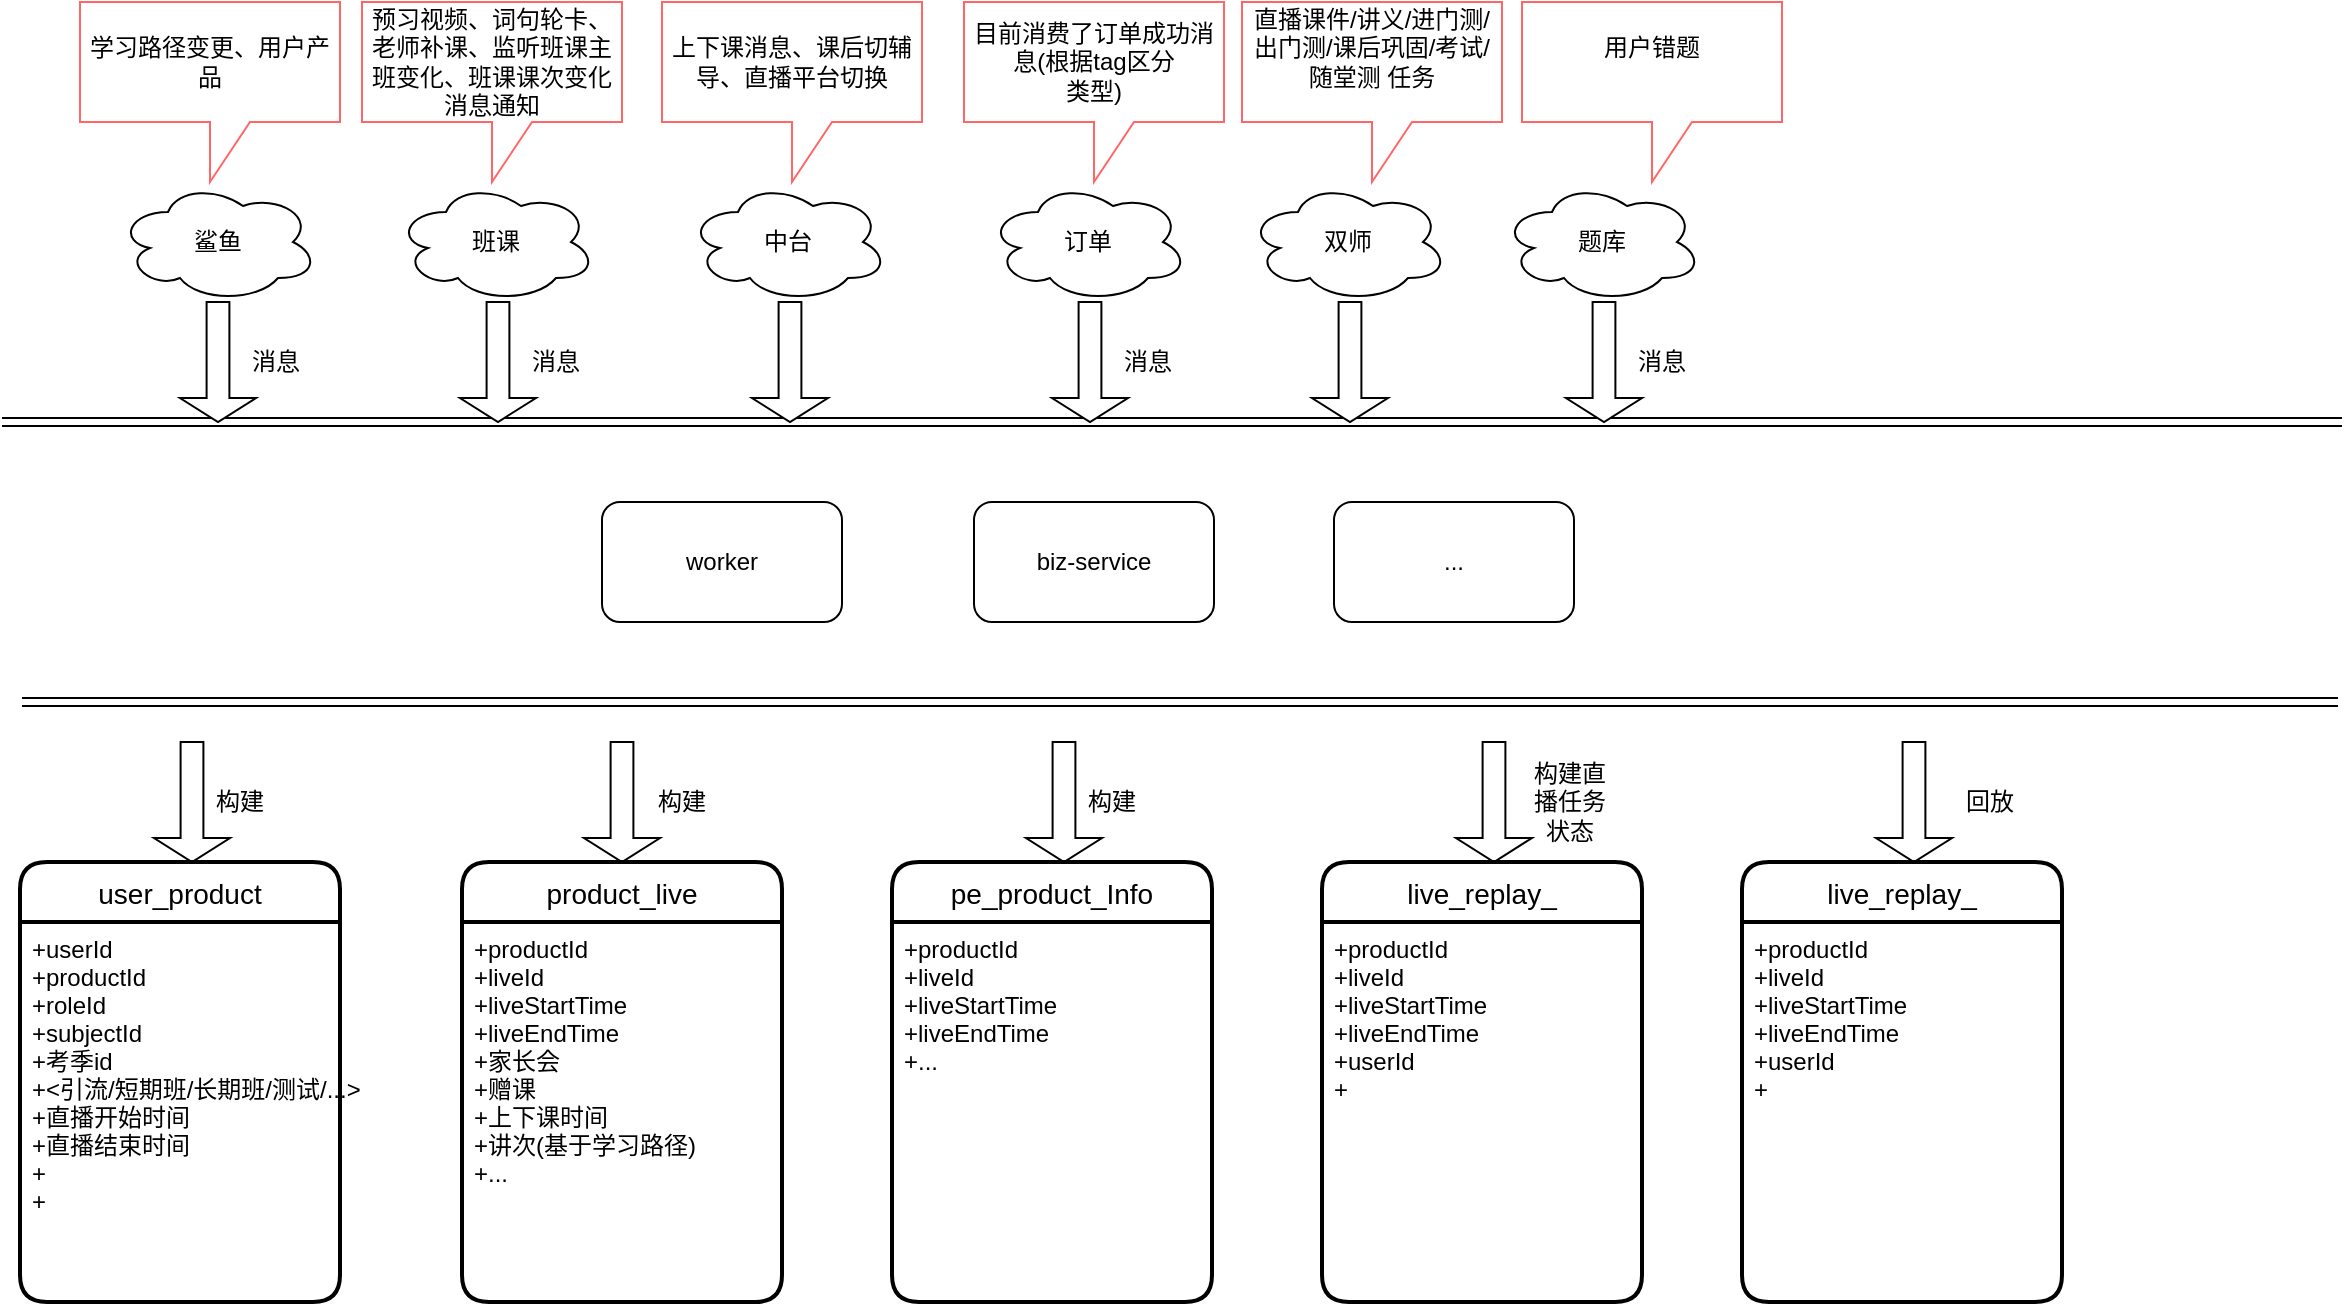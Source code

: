 <mxfile version="13.7.1" type="github">
  <diagram id="BMk7d2O0f7p9LWAl2vcY" name="Page-1">
    <mxGraphModel dx="959" dy="542" grid="1" gridSize="10" guides="1" tooltips="1" connect="1" arrows="1" fold="1" page="1" pageScale="1" pageWidth="3300" pageHeight="4681" math="0" shadow="0">
      <root>
        <mxCell id="0" />
        <mxCell id="1" parent="0" />
        <mxCell id="d0y8jXz0lKa2WaxEiC8o-13" value="鲨鱼" style="ellipse;shape=cloud;whiteSpace=wrap;html=1;align=center;" parent="1" vertex="1">
          <mxGeometry x="198" y="130" width="100" height="60" as="geometry" />
        </mxCell>
        <mxCell id="d0y8jXz0lKa2WaxEiC8o-17" value="" style="shape=link;html=1;" parent="1" edge="1">
          <mxGeometry width="100" relative="1" as="geometry">
            <mxPoint x="140" y="250" as="sourcePoint" />
            <mxPoint x="1310" y="250" as="targetPoint" />
          </mxGeometry>
        </mxCell>
        <mxCell id="d0y8jXz0lKa2WaxEiC8o-18" value="" style="shape=singleArrow;direction=south;whiteSpace=wrap;html=1;" parent="1" vertex="1">
          <mxGeometry x="229" y="190" width="38" height="60" as="geometry" />
        </mxCell>
        <mxCell id="d0y8jXz0lKa2WaxEiC8o-28" value="消息" style="text;html=1;strokeColor=none;fillColor=none;align=center;verticalAlign=middle;whiteSpace=wrap;rounded=0;" parent="1" vertex="1">
          <mxGeometry x="257" y="210" width="40" height="20" as="geometry" />
        </mxCell>
        <mxCell id="d0y8jXz0lKa2WaxEiC8o-29" value="班课" style="ellipse;shape=cloud;whiteSpace=wrap;html=1;align=center;" parent="1" vertex="1">
          <mxGeometry x="337" y="130" width="100" height="60" as="geometry" />
        </mxCell>
        <mxCell id="d0y8jXz0lKa2WaxEiC8o-30" value="" style="shape=singleArrow;direction=south;whiteSpace=wrap;html=1;" parent="1" vertex="1">
          <mxGeometry x="369" y="190" width="38" height="60" as="geometry" />
        </mxCell>
        <mxCell id="d0y8jXz0lKa2WaxEiC8o-31" value="消息" style="text;html=1;strokeColor=none;fillColor=none;align=center;verticalAlign=middle;whiteSpace=wrap;rounded=0;" parent="1" vertex="1">
          <mxGeometry x="397" y="210" width="40" height="20" as="geometry" />
        </mxCell>
        <mxCell id="d0y8jXz0lKa2WaxEiC8o-33" value="worker" style="rounded=1;whiteSpace=wrap;html=1;" parent="1" vertex="1">
          <mxGeometry x="440" y="290" width="120" height="60" as="geometry" />
        </mxCell>
        <mxCell id="d0y8jXz0lKa2WaxEiC8o-34" value="biz-service" style="rounded=1;whiteSpace=wrap;html=1;" parent="1" vertex="1">
          <mxGeometry x="626" y="290" width="120" height="60" as="geometry" />
        </mxCell>
        <mxCell id="d0y8jXz0lKa2WaxEiC8o-35" value="&lt;span&gt;...&lt;/span&gt;" style="rounded=1;whiteSpace=wrap;html=1;" parent="1" vertex="1">
          <mxGeometry x="806" y="290" width="120" height="60" as="geometry" />
        </mxCell>
        <mxCell id="d0y8jXz0lKa2WaxEiC8o-37" value="中台" style="ellipse;shape=cloud;whiteSpace=wrap;html=1;align=center;" parent="1" vertex="1">
          <mxGeometry x="483" y="130" width="100" height="60" as="geometry" />
        </mxCell>
        <mxCell id="d0y8jXz0lKa2WaxEiC8o-38" value="" style="shape=singleArrow;direction=south;whiteSpace=wrap;html=1;" parent="1" vertex="1">
          <mxGeometry x="515" y="190" width="38" height="60" as="geometry" />
        </mxCell>
        <mxCell id="d0y8jXz0lKa2WaxEiC8o-41" value="订单" style="ellipse;shape=cloud;whiteSpace=wrap;html=1;align=center;" parent="1" vertex="1">
          <mxGeometry x="633" y="130" width="100" height="60" as="geometry" />
        </mxCell>
        <mxCell id="d0y8jXz0lKa2WaxEiC8o-42" value="" style="shape=singleArrow;direction=south;whiteSpace=wrap;html=1;" parent="1" vertex="1">
          <mxGeometry x="665" y="190" width="38" height="60" as="geometry" />
        </mxCell>
        <mxCell id="d0y8jXz0lKa2WaxEiC8o-43" value="消息" style="text;html=1;strokeColor=none;fillColor=none;align=center;verticalAlign=middle;whiteSpace=wrap;rounded=0;" parent="1" vertex="1">
          <mxGeometry x="693" y="210" width="40" height="20" as="geometry" />
        </mxCell>
        <mxCell id="d0y8jXz0lKa2WaxEiC8o-54" value="" style="shape=link;html=1;" parent="1" edge="1">
          <mxGeometry width="100" relative="1" as="geometry">
            <mxPoint x="150" y="390" as="sourcePoint" />
            <mxPoint x="1308" y="390" as="targetPoint" />
          </mxGeometry>
        </mxCell>
        <mxCell id="d0y8jXz0lKa2WaxEiC8o-55" value="" style="shape=singleArrow;direction=south;whiteSpace=wrap;html=1;" parent="1" vertex="1">
          <mxGeometry x="216" y="410" width="38" height="60" as="geometry" />
        </mxCell>
        <mxCell id="d0y8jXz0lKa2WaxEiC8o-56" value="" style="shape=singleArrow;direction=south;whiteSpace=wrap;html=1;" parent="1" vertex="1">
          <mxGeometry x="431" y="410" width="38" height="60" as="geometry" />
        </mxCell>
        <mxCell id="d0y8jXz0lKa2WaxEiC8o-57" value="构建" style="text;html=1;strokeColor=none;fillColor=none;align=center;verticalAlign=middle;whiteSpace=wrap;rounded=0;" parent="1" vertex="1">
          <mxGeometry x="239" y="430" width="40" height="20" as="geometry" />
        </mxCell>
        <mxCell id="d0y8jXz0lKa2WaxEiC8o-58" value="构建" style="text;html=1;strokeColor=none;fillColor=none;align=center;verticalAlign=middle;whiteSpace=wrap;rounded=0;" parent="1" vertex="1">
          <mxGeometry x="460" y="430" width="40" height="20" as="geometry" />
        </mxCell>
        <mxCell id="TCjwzoGMX2rzrM_3CC9B-4" value="双师" style="ellipse;shape=cloud;whiteSpace=wrap;html=1;align=center;" vertex="1" parent="1">
          <mxGeometry x="763" y="130" width="100" height="60" as="geometry" />
        </mxCell>
        <mxCell id="TCjwzoGMX2rzrM_3CC9B-5" value="" style="shape=singleArrow;direction=south;whiteSpace=wrap;html=1;" vertex="1" parent="1">
          <mxGeometry x="795" y="190" width="38" height="60" as="geometry" />
        </mxCell>
        <mxCell id="TCjwzoGMX2rzrM_3CC9B-7" value="" style="shape=singleArrow;direction=south;whiteSpace=wrap;html=1;" vertex="1" parent="1">
          <mxGeometry x="652" y="410" width="38" height="60" as="geometry" />
        </mxCell>
        <mxCell id="TCjwzoGMX2rzrM_3CC9B-8" value="构建" style="text;html=1;strokeColor=none;fillColor=none;align=center;verticalAlign=middle;whiteSpace=wrap;rounded=0;" vertex="1" parent="1">
          <mxGeometry x="675" y="430" width="40" height="20" as="geometry" />
        </mxCell>
        <mxCell id="TCjwzoGMX2rzrM_3CC9B-11" value="" style="shape=singleArrow;direction=south;whiteSpace=wrap;html=1;" vertex="1" parent="1">
          <mxGeometry x="867" y="410" width="38" height="60" as="geometry" />
        </mxCell>
        <mxCell id="TCjwzoGMX2rzrM_3CC9B-12" value="构建直播任务状态" style="text;html=1;strokeColor=none;fillColor=none;align=center;verticalAlign=middle;whiteSpace=wrap;rounded=0;" vertex="1" parent="1">
          <mxGeometry x="904" y="430" width="40" height="20" as="geometry" />
        </mxCell>
        <mxCell id="TCjwzoGMX2rzrM_3CC9B-17" value="题库" style="ellipse;shape=cloud;whiteSpace=wrap;html=1;align=center;" vertex="1" parent="1">
          <mxGeometry x="890" y="130" width="100" height="60" as="geometry" />
        </mxCell>
        <mxCell id="TCjwzoGMX2rzrM_3CC9B-18" value="" style="shape=singleArrow;direction=south;whiteSpace=wrap;html=1;" vertex="1" parent="1">
          <mxGeometry x="922" y="190" width="38" height="60" as="geometry" />
        </mxCell>
        <mxCell id="TCjwzoGMX2rzrM_3CC9B-19" value="消息" style="text;html=1;strokeColor=none;fillColor=none;align=center;verticalAlign=middle;whiteSpace=wrap;rounded=0;" vertex="1" parent="1">
          <mxGeometry x="950" y="210" width="40" height="20" as="geometry" />
        </mxCell>
        <mxCell id="d0y8jXz0lKa2WaxEiC8o-1" value="user_product" style="swimlane;childLayout=stackLayout;horizontal=1;startSize=30;horizontalStack=0;rounded=1;fontSize=14;fontStyle=0;strokeWidth=2;resizeParent=0;resizeLast=1;shadow=0;dashed=0;align=center;" parent="1" vertex="1">
          <mxGeometry x="149" y="470" width="160" height="220" as="geometry" />
        </mxCell>
        <mxCell id="d0y8jXz0lKa2WaxEiC8o-2" value="+userId&#xa;+productId&#xa;+roleId&#xa;+subjectId&#xa;+考季id&#xa;+&lt;引流/短期班/长期班/测试/...&gt;&#xa;+直播开始时间&#xa;+直播结束时间&#xa;+&#xa;+" style="align=left;strokeColor=none;fillColor=none;spacingLeft=4;fontSize=12;verticalAlign=top;resizable=0;rotatable=0;part=1;" parent="d0y8jXz0lKa2WaxEiC8o-1" vertex="1">
          <mxGeometry y="30" width="160" height="190" as="geometry" />
        </mxCell>
        <mxCell id="TCjwzoGMX2rzrM_3CC9B-13" value="live_replay_" style="swimlane;childLayout=stackLayout;horizontal=1;startSize=30;horizontalStack=0;rounded=1;fontSize=14;fontStyle=0;strokeWidth=2;resizeParent=0;resizeLast=1;shadow=0;dashed=0;align=center;" vertex="1" parent="1">
          <mxGeometry x="800" y="470" width="160" height="220" as="geometry" />
        </mxCell>
        <mxCell id="TCjwzoGMX2rzrM_3CC9B-14" value="+productId&#xa;+liveId&#xa;+liveStartTime&#xa;+liveEndTime&#xa;+userId&#xa;+" style="align=left;strokeColor=none;fillColor=none;spacingLeft=4;fontSize=12;verticalAlign=top;resizable=0;rotatable=0;part=1;" vertex="1" parent="TCjwzoGMX2rzrM_3CC9B-13">
          <mxGeometry y="30" width="160" height="190" as="geometry" />
        </mxCell>
        <mxCell id="d0y8jXz0lKa2WaxEiC8o-5" value="product_live" style="swimlane;childLayout=stackLayout;horizontal=1;startSize=30;horizontalStack=0;rounded=1;fontSize=14;fontStyle=0;strokeWidth=2;resizeParent=0;resizeLast=1;shadow=0;dashed=0;align=center;" parent="1" vertex="1">
          <mxGeometry x="370" y="470" width="160" height="220" as="geometry" />
        </mxCell>
        <mxCell id="d0y8jXz0lKa2WaxEiC8o-6" value="+productId&#xa;+liveId&#xa;+liveStartTime&#xa;+liveEndTime&#xa;+家长会&#xa;+赠课&#xa;+上下课时间&#xa;+讲次(基于学习路径)&#xa;+..." style="align=left;strokeColor=none;fillColor=none;spacingLeft=4;fontSize=12;verticalAlign=top;resizable=0;rotatable=0;part=1;" parent="d0y8jXz0lKa2WaxEiC8o-5" vertex="1">
          <mxGeometry y="30" width="160" height="190" as="geometry" />
        </mxCell>
        <mxCell id="TCjwzoGMX2rzrM_3CC9B-9" value="pe_product_Info" style="swimlane;childLayout=stackLayout;horizontal=1;startSize=30;horizontalStack=0;rounded=1;fontSize=14;fontStyle=0;strokeWidth=2;resizeParent=0;resizeLast=1;shadow=0;dashed=0;align=center;" vertex="1" parent="1">
          <mxGeometry x="585" y="470" width="160" height="220" as="geometry" />
        </mxCell>
        <mxCell id="TCjwzoGMX2rzrM_3CC9B-10" value="+productId&#xa;+liveId&#xa;+liveStartTime&#xa;+liveEndTime&#xa;+..." style="align=left;strokeColor=none;fillColor=none;spacingLeft=4;fontSize=12;verticalAlign=top;resizable=0;rotatable=0;part=1;" vertex="1" parent="TCjwzoGMX2rzrM_3CC9B-9">
          <mxGeometry y="30" width="160" height="190" as="geometry" />
        </mxCell>
        <mxCell id="TCjwzoGMX2rzrM_3CC9B-20" value="" style="shape=singleArrow;direction=south;whiteSpace=wrap;html=1;" vertex="1" parent="1">
          <mxGeometry x="1077" y="410" width="38" height="60" as="geometry" />
        </mxCell>
        <mxCell id="TCjwzoGMX2rzrM_3CC9B-21" value="回放" style="text;html=1;strokeColor=none;fillColor=none;align=center;verticalAlign=middle;whiteSpace=wrap;rounded=0;" vertex="1" parent="1">
          <mxGeometry x="1114" y="430" width="40" height="20" as="geometry" />
        </mxCell>
        <mxCell id="TCjwzoGMX2rzrM_3CC9B-22" value="live_replay_" style="swimlane;childLayout=stackLayout;horizontal=1;startSize=30;horizontalStack=0;rounded=1;fontSize=14;fontStyle=0;strokeWidth=2;resizeParent=0;resizeLast=1;shadow=0;dashed=0;align=center;" vertex="1" parent="1">
          <mxGeometry x="1010" y="470" width="160" height="220" as="geometry" />
        </mxCell>
        <mxCell id="TCjwzoGMX2rzrM_3CC9B-23" value="+productId&#xa;+liveId&#xa;+liveStartTime&#xa;+liveEndTime&#xa;+userId&#xa;+" style="align=left;strokeColor=none;fillColor=none;spacingLeft=4;fontSize=12;verticalAlign=top;resizable=0;rotatable=0;part=1;" vertex="1" parent="TCjwzoGMX2rzrM_3CC9B-22">
          <mxGeometry y="30" width="160" height="190" as="geometry" />
        </mxCell>
        <mxCell id="TCjwzoGMX2rzrM_3CC9B-24" value="&lt;div&gt;直播课件/&lt;span&gt;讲义/进门测/出门测/课后巩固/考试/随堂测 任务&lt;/span&gt;&lt;/div&gt;&lt;div&gt;&lt;br&gt;&lt;/div&gt;" style="shape=callout;whiteSpace=wrap;html=1;perimeter=calloutPerimeter;strokeColor=#FF6666;" vertex="1" parent="1">
          <mxGeometry x="760" y="40" width="130" height="90" as="geometry" />
        </mxCell>
        <mxCell id="TCjwzoGMX2rzrM_3CC9B-25" value="目前消费了订单成功消息(根据tag区分&lt;br&gt;类型)" style="shape=callout;whiteSpace=wrap;html=1;perimeter=calloutPerimeter;strokeColor=#FF6666;" vertex="1" parent="1">
          <mxGeometry x="621" y="40" width="130" height="90" as="geometry" />
        </mxCell>
        <mxCell id="TCjwzoGMX2rzrM_3CC9B-26" value="上下课消息、课后切辅导、直播平台切换" style="shape=callout;whiteSpace=wrap;html=1;perimeter=calloutPerimeter;strokeColor=#FF6666;" vertex="1" parent="1">
          <mxGeometry x="470" y="40" width="130" height="90" as="geometry" />
        </mxCell>
        <mxCell id="TCjwzoGMX2rzrM_3CC9B-27" value="预习视频、词句轮卡、老师补课、监听班课主班变化、班课课次变化消息通知" style="shape=callout;whiteSpace=wrap;html=1;perimeter=calloutPerimeter;strokeColor=#FF6666;" vertex="1" parent="1">
          <mxGeometry x="320" y="40" width="130" height="90" as="geometry" />
        </mxCell>
        <mxCell id="TCjwzoGMX2rzrM_3CC9B-28" value="学习路径变更、用户产品" style="shape=callout;whiteSpace=wrap;html=1;perimeter=calloutPerimeter;strokeColor=#FF6666;" vertex="1" parent="1">
          <mxGeometry x="179" y="40" width="130" height="90" as="geometry" />
        </mxCell>
        <mxCell id="TCjwzoGMX2rzrM_3CC9B-29" value="&lt;div&gt;用户错题&lt;/div&gt;&lt;div&gt;&lt;br&gt;&lt;/div&gt;" style="shape=callout;whiteSpace=wrap;html=1;perimeter=calloutPerimeter;strokeColor=#FF6666;" vertex="1" parent="1">
          <mxGeometry x="900" y="40" width="130" height="90" as="geometry" />
        </mxCell>
      </root>
    </mxGraphModel>
  </diagram>
</mxfile>
